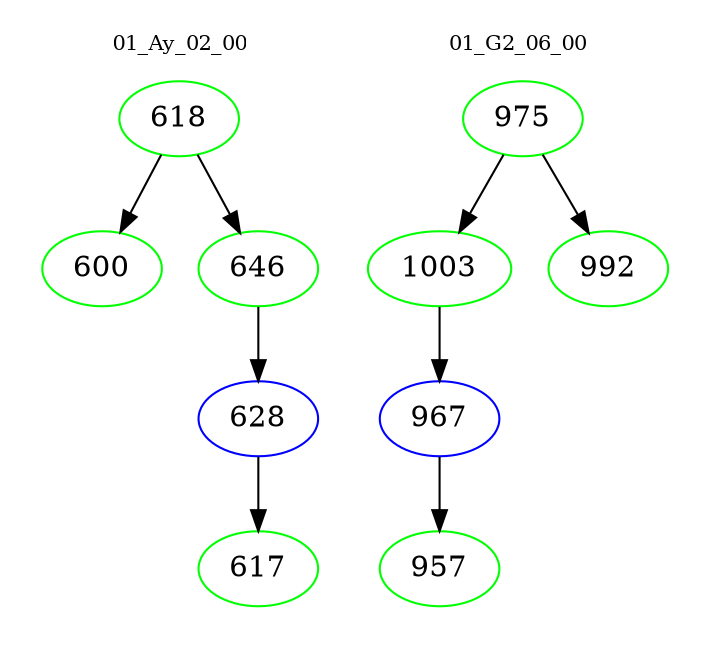 digraph{
subgraph cluster_0 {
color = white
label = "01_Ay_02_00";
fontsize=10;
T0_618 [label="618", color="green"]
T0_618 -> T0_600 [color="black"]
T0_600 [label="600", color="green"]
T0_618 -> T0_646 [color="black"]
T0_646 [label="646", color="green"]
T0_646 -> T0_628 [color="black"]
T0_628 [label="628", color="blue"]
T0_628 -> T0_617 [color="black"]
T0_617 [label="617", color="green"]
}
subgraph cluster_1 {
color = white
label = "01_G2_06_00";
fontsize=10;
T1_975 [label="975", color="green"]
T1_975 -> T1_1003 [color="black"]
T1_1003 [label="1003", color="green"]
T1_1003 -> T1_967 [color="black"]
T1_967 [label="967", color="blue"]
T1_967 -> T1_957 [color="black"]
T1_957 [label="957", color="green"]
T1_975 -> T1_992 [color="black"]
T1_992 [label="992", color="green"]
}
}

